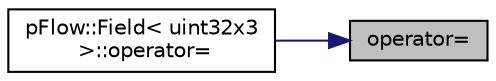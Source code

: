 digraph "operator="
{
 // LATEX_PDF_SIZE
  edge [fontname="Helvetica",fontsize="10",labelfontname="Helvetica",labelfontsize="10"];
  node [fontname="Helvetica",fontsize="10",shape=record];
  rankdir="RL";
  Node1 [label="operator=",height=0.2,width=0.4,color="black", fillcolor="grey75", style="filled", fontcolor="black",tooltip="Copy assignment (perform deep copy from rhs to *this)"];
  Node1 -> Node2 [dir="back",color="midnightblue",fontsize="10",style="solid",fontname="Helvetica"];
  Node2 [label="pFlow::Field\< uint32x3\l \>::operator=",height=0.2,width=0.4,color="black", fillcolor="white", style="filled",URL="$classpFlow_1_1Field.html#a670c26ed7cebf24facd8a6ccbc45c21e",tooltip="Copy assignment, name and fieldKey on the left hand side are preserved."];
}

